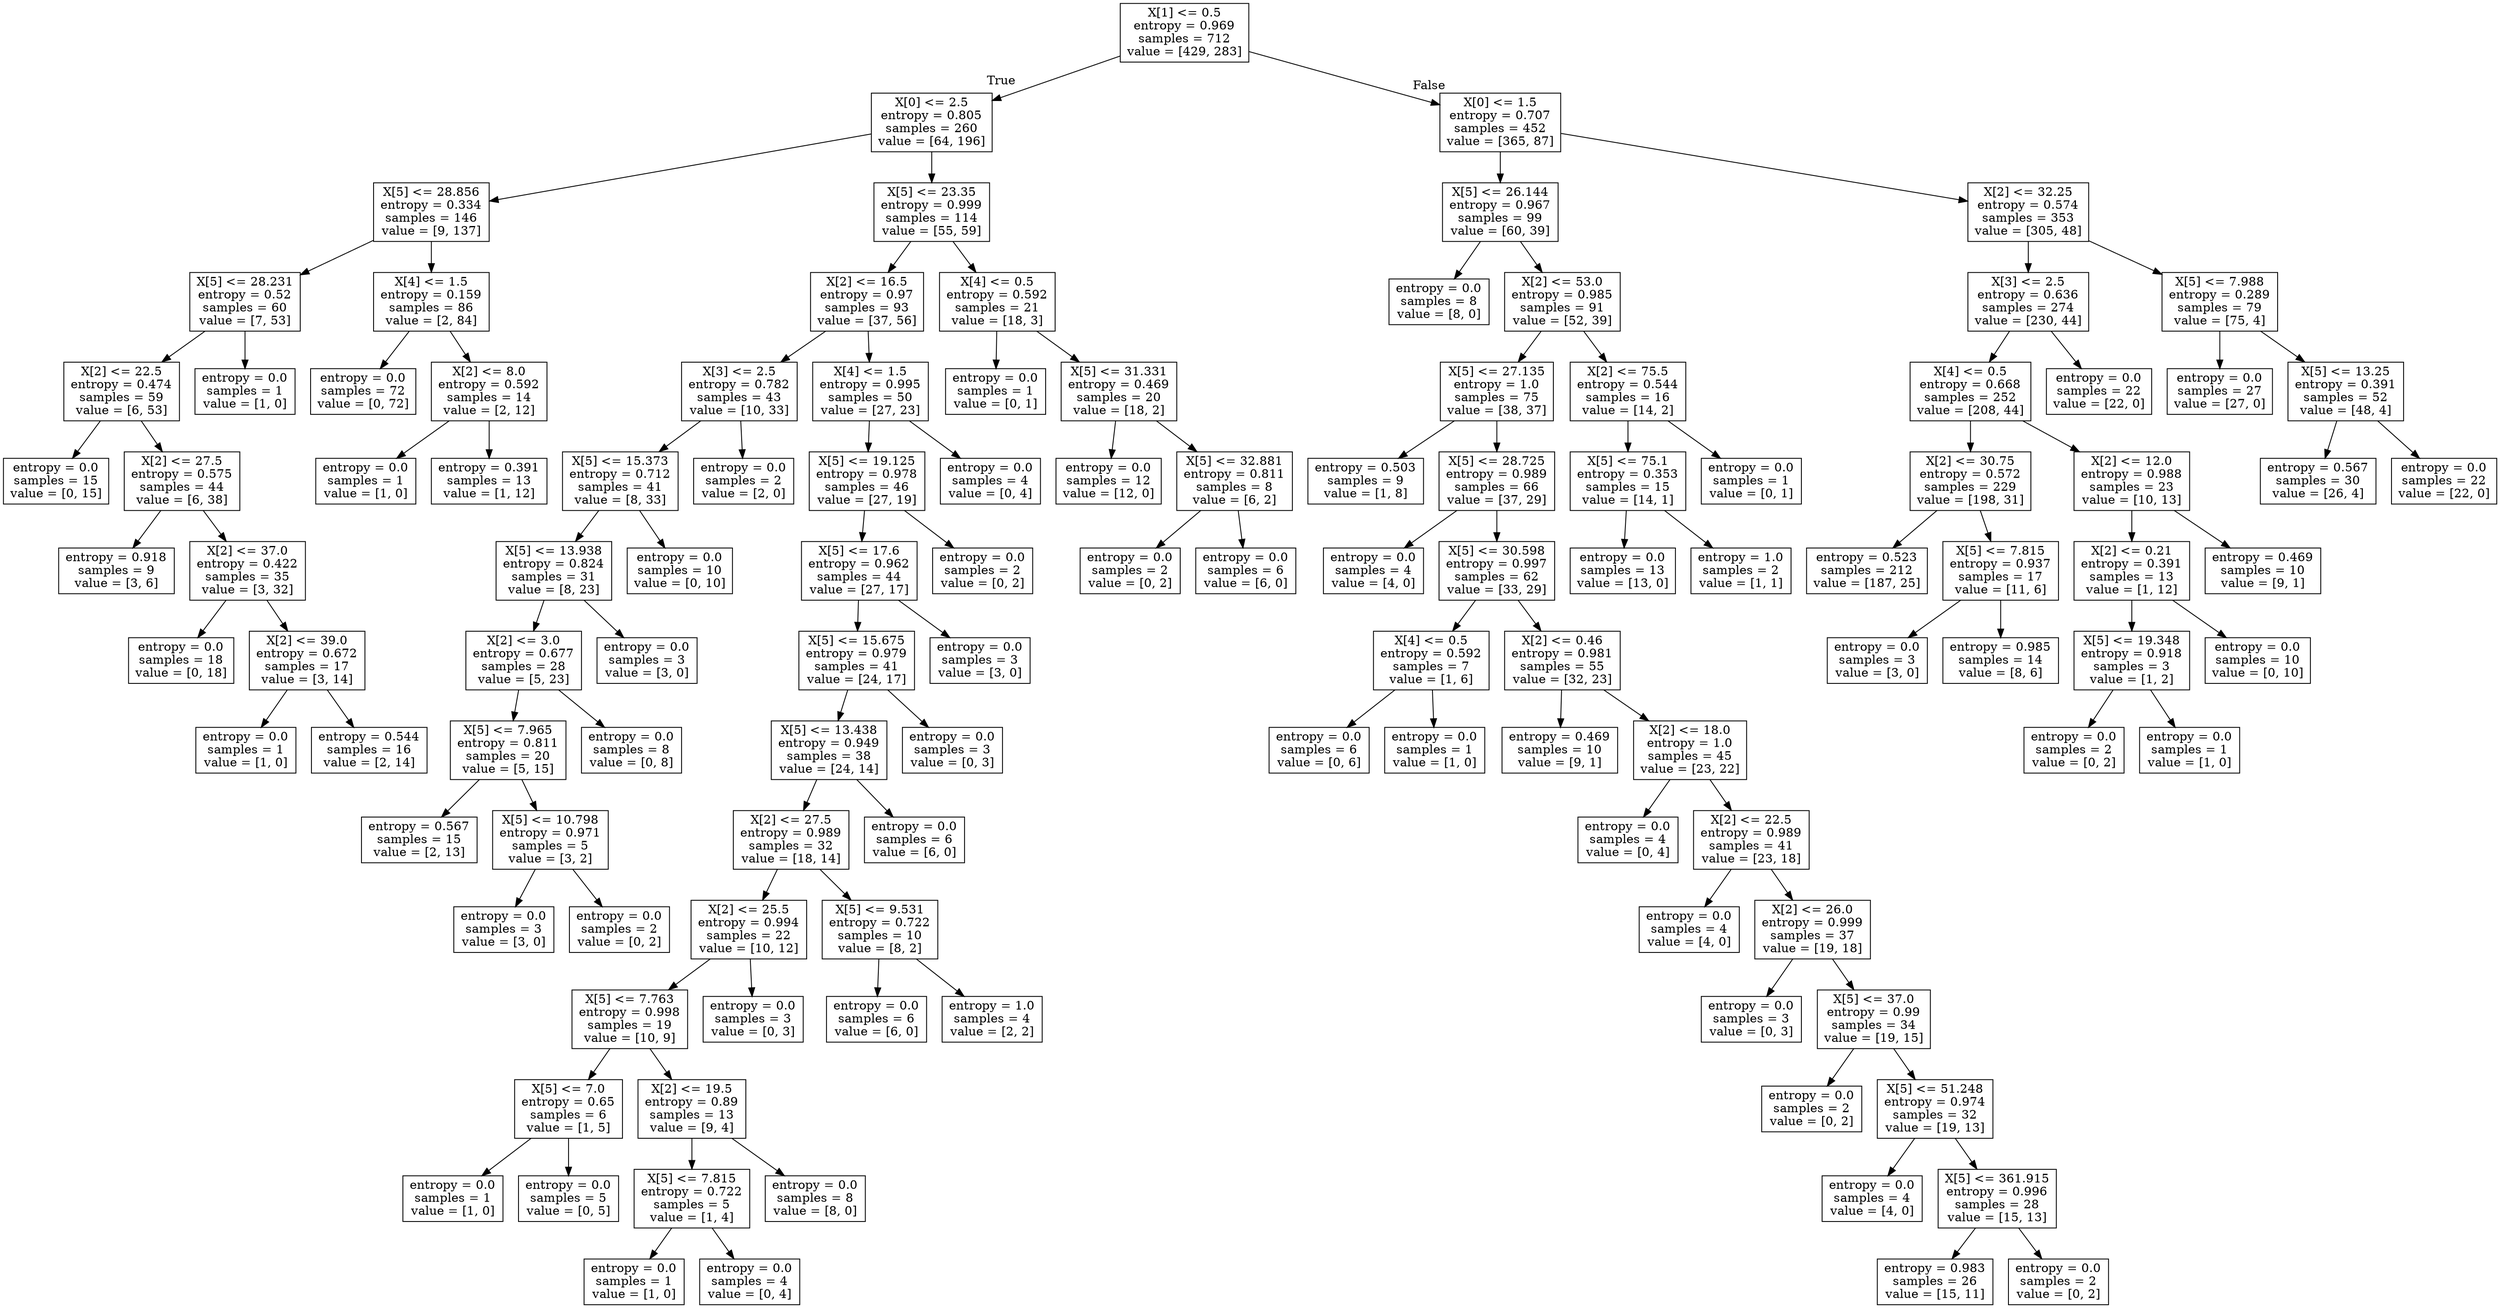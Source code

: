 digraph Tree {
node [shape=box] ;
0 [label="X[1] <= 0.5\nentropy = 0.969\nsamples = 712\nvalue = [429, 283]"] ;
1 [label="X[0] <= 2.5\nentropy = 0.805\nsamples = 260\nvalue = [64, 196]"] ;
0 -> 1 [labeldistance=2.5, labelangle=45, headlabel="True"] ;
2 [label="X[5] <= 28.856\nentropy = 0.334\nsamples = 146\nvalue = [9, 137]"] ;
1 -> 2 ;
3 [label="X[5] <= 28.231\nentropy = 0.52\nsamples = 60\nvalue = [7, 53]"] ;
2 -> 3 ;
4 [label="X[2] <= 22.5\nentropy = 0.474\nsamples = 59\nvalue = [6, 53]"] ;
3 -> 4 ;
5 [label="entropy = 0.0\nsamples = 15\nvalue = [0, 15]"] ;
4 -> 5 ;
6 [label="X[2] <= 27.5\nentropy = 0.575\nsamples = 44\nvalue = [6, 38]"] ;
4 -> 6 ;
7 [label="entropy = 0.918\nsamples = 9\nvalue = [3, 6]"] ;
6 -> 7 ;
8 [label="X[2] <= 37.0\nentropy = 0.422\nsamples = 35\nvalue = [3, 32]"] ;
6 -> 8 ;
9 [label="entropy = 0.0\nsamples = 18\nvalue = [0, 18]"] ;
8 -> 9 ;
10 [label="X[2] <= 39.0\nentropy = 0.672\nsamples = 17\nvalue = [3, 14]"] ;
8 -> 10 ;
11 [label="entropy = 0.0\nsamples = 1\nvalue = [1, 0]"] ;
10 -> 11 ;
12 [label="entropy = 0.544\nsamples = 16\nvalue = [2, 14]"] ;
10 -> 12 ;
13 [label="entropy = 0.0\nsamples = 1\nvalue = [1, 0]"] ;
3 -> 13 ;
14 [label="X[4] <= 1.5\nentropy = 0.159\nsamples = 86\nvalue = [2, 84]"] ;
2 -> 14 ;
15 [label="entropy = 0.0\nsamples = 72\nvalue = [0, 72]"] ;
14 -> 15 ;
16 [label="X[2] <= 8.0\nentropy = 0.592\nsamples = 14\nvalue = [2, 12]"] ;
14 -> 16 ;
17 [label="entropy = 0.0\nsamples = 1\nvalue = [1, 0]"] ;
16 -> 17 ;
18 [label="entropy = 0.391\nsamples = 13\nvalue = [1, 12]"] ;
16 -> 18 ;
19 [label="X[5] <= 23.35\nentropy = 0.999\nsamples = 114\nvalue = [55, 59]"] ;
1 -> 19 ;
20 [label="X[2] <= 16.5\nentropy = 0.97\nsamples = 93\nvalue = [37, 56]"] ;
19 -> 20 ;
21 [label="X[3] <= 2.5\nentropy = 0.782\nsamples = 43\nvalue = [10, 33]"] ;
20 -> 21 ;
22 [label="X[5] <= 15.373\nentropy = 0.712\nsamples = 41\nvalue = [8, 33]"] ;
21 -> 22 ;
23 [label="X[5] <= 13.938\nentropy = 0.824\nsamples = 31\nvalue = [8, 23]"] ;
22 -> 23 ;
24 [label="X[2] <= 3.0\nentropy = 0.677\nsamples = 28\nvalue = [5, 23]"] ;
23 -> 24 ;
25 [label="X[5] <= 7.965\nentropy = 0.811\nsamples = 20\nvalue = [5, 15]"] ;
24 -> 25 ;
26 [label="entropy = 0.567\nsamples = 15\nvalue = [2, 13]"] ;
25 -> 26 ;
27 [label="X[5] <= 10.798\nentropy = 0.971\nsamples = 5\nvalue = [3, 2]"] ;
25 -> 27 ;
28 [label="entropy = 0.0\nsamples = 3\nvalue = [3, 0]"] ;
27 -> 28 ;
29 [label="entropy = 0.0\nsamples = 2\nvalue = [0, 2]"] ;
27 -> 29 ;
30 [label="entropy = 0.0\nsamples = 8\nvalue = [0, 8]"] ;
24 -> 30 ;
31 [label="entropy = 0.0\nsamples = 3\nvalue = [3, 0]"] ;
23 -> 31 ;
32 [label="entropy = 0.0\nsamples = 10\nvalue = [0, 10]"] ;
22 -> 32 ;
33 [label="entropy = 0.0\nsamples = 2\nvalue = [2, 0]"] ;
21 -> 33 ;
34 [label="X[4] <= 1.5\nentropy = 0.995\nsamples = 50\nvalue = [27, 23]"] ;
20 -> 34 ;
35 [label="X[5] <= 19.125\nentropy = 0.978\nsamples = 46\nvalue = [27, 19]"] ;
34 -> 35 ;
36 [label="X[5] <= 17.6\nentropy = 0.962\nsamples = 44\nvalue = [27, 17]"] ;
35 -> 36 ;
37 [label="X[5] <= 15.675\nentropy = 0.979\nsamples = 41\nvalue = [24, 17]"] ;
36 -> 37 ;
38 [label="X[5] <= 13.438\nentropy = 0.949\nsamples = 38\nvalue = [24, 14]"] ;
37 -> 38 ;
39 [label="X[2] <= 27.5\nentropy = 0.989\nsamples = 32\nvalue = [18, 14]"] ;
38 -> 39 ;
40 [label="X[2] <= 25.5\nentropy = 0.994\nsamples = 22\nvalue = [10, 12]"] ;
39 -> 40 ;
41 [label="X[5] <= 7.763\nentropy = 0.998\nsamples = 19\nvalue = [10, 9]"] ;
40 -> 41 ;
42 [label="X[5] <= 7.0\nentropy = 0.65\nsamples = 6\nvalue = [1, 5]"] ;
41 -> 42 ;
43 [label="entropy = 0.0\nsamples = 1\nvalue = [1, 0]"] ;
42 -> 43 ;
44 [label="entropy = 0.0\nsamples = 5\nvalue = [0, 5]"] ;
42 -> 44 ;
45 [label="X[2] <= 19.5\nentropy = 0.89\nsamples = 13\nvalue = [9, 4]"] ;
41 -> 45 ;
46 [label="X[5] <= 7.815\nentropy = 0.722\nsamples = 5\nvalue = [1, 4]"] ;
45 -> 46 ;
47 [label="entropy = 0.0\nsamples = 1\nvalue = [1, 0]"] ;
46 -> 47 ;
48 [label="entropy = 0.0\nsamples = 4\nvalue = [0, 4]"] ;
46 -> 48 ;
49 [label="entropy = 0.0\nsamples = 8\nvalue = [8, 0]"] ;
45 -> 49 ;
50 [label="entropy = 0.0\nsamples = 3\nvalue = [0, 3]"] ;
40 -> 50 ;
51 [label="X[5] <= 9.531\nentropy = 0.722\nsamples = 10\nvalue = [8, 2]"] ;
39 -> 51 ;
52 [label="entropy = 0.0\nsamples = 6\nvalue = [6, 0]"] ;
51 -> 52 ;
53 [label="entropy = 1.0\nsamples = 4\nvalue = [2, 2]"] ;
51 -> 53 ;
54 [label="entropy = 0.0\nsamples = 6\nvalue = [6, 0]"] ;
38 -> 54 ;
55 [label="entropy = 0.0\nsamples = 3\nvalue = [0, 3]"] ;
37 -> 55 ;
56 [label="entropy = 0.0\nsamples = 3\nvalue = [3, 0]"] ;
36 -> 56 ;
57 [label="entropy = 0.0\nsamples = 2\nvalue = [0, 2]"] ;
35 -> 57 ;
58 [label="entropy = 0.0\nsamples = 4\nvalue = [0, 4]"] ;
34 -> 58 ;
59 [label="X[4] <= 0.5\nentropy = 0.592\nsamples = 21\nvalue = [18, 3]"] ;
19 -> 59 ;
60 [label="entropy = 0.0\nsamples = 1\nvalue = [0, 1]"] ;
59 -> 60 ;
61 [label="X[5] <= 31.331\nentropy = 0.469\nsamples = 20\nvalue = [18, 2]"] ;
59 -> 61 ;
62 [label="entropy = 0.0\nsamples = 12\nvalue = [12, 0]"] ;
61 -> 62 ;
63 [label="X[5] <= 32.881\nentropy = 0.811\nsamples = 8\nvalue = [6, 2]"] ;
61 -> 63 ;
64 [label="entropy = 0.0\nsamples = 2\nvalue = [0, 2]"] ;
63 -> 64 ;
65 [label="entropy = 0.0\nsamples = 6\nvalue = [6, 0]"] ;
63 -> 65 ;
66 [label="X[0] <= 1.5\nentropy = 0.707\nsamples = 452\nvalue = [365, 87]"] ;
0 -> 66 [labeldistance=2.5, labelangle=-45, headlabel="False"] ;
67 [label="X[5] <= 26.144\nentropy = 0.967\nsamples = 99\nvalue = [60, 39]"] ;
66 -> 67 ;
68 [label="entropy = 0.0\nsamples = 8\nvalue = [8, 0]"] ;
67 -> 68 ;
69 [label="X[2] <= 53.0\nentropy = 0.985\nsamples = 91\nvalue = [52, 39]"] ;
67 -> 69 ;
70 [label="X[5] <= 27.135\nentropy = 1.0\nsamples = 75\nvalue = [38, 37]"] ;
69 -> 70 ;
71 [label="entropy = 0.503\nsamples = 9\nvalue = [1, 8]"] ;
70 -> 71 ;
72 [label="X[5] <= 28.725\nentropy = 0.989\nsamples = 66\nvalue = [37, 29]"] ;
70 -> 72 ;
73 [label="entropy = 0.0\nsamples = 4\nvalue = [4, 0]"] ;
72 -> 73 ;
74 [label="X[5] <= 30.598\nentropy = 0.997\nsamples = 62\nvalue = [33, 29]"] ;
72 -> 74 ;
75 [label="X[4] <= 0.5\nentropy = 0.592\nsamples = 7\nvalue = [1, 6]"] ;
74 -> 75 ;
76 [label="entropy = 0.0\nsamples = 6\nvalue = [0, 6]"] ;
75 -> 76 ;
77 [label="entropy = 0.0\nsamples = 1\nvalue = [1, 0]"] ;
75 -> 77 ;
78 [label="X[2] <= 0.46\nentropy = 0.981\nsamples = 55\nvalue = [32, 23]"] ;
74 -> 78 ;
79 [label="entropy = 0.469\nsamples = 10\nvalue = [9, 1]"] ;
78 -> 79 ;
80 [label="X[2] <= 18.0\nentropy = 1.0\nsamples = 45\nvalue = [23, 22]"] ;
78 -> 80 ;
81 [label="entropy = 0.0\nsamples = 4\nvalue = [0, 4]"] ;
80 -> 81 ;
82 [label="X[2] <= 22.5\nentropy = 0.989\nsamples = 41\nvalue = [23, 18]"] ;
80 -> 82 ;
83 [label="entropy = 0.0\nsamples = 4\nvalue = [4, 0]"] ;
82 -> 83 ;
84 [label="X[2] <= 26.0\nentropy = 0.999\nsamples = 37\nvalue = [19, 18]"] ;
82 -> 84 ;
85 [label="entropy = 0.0\nsamples = 3\nvalue = [0, 3]"] ;
84 -> 85 ;
86 [label="X[5] <= 37.0\nentropy = 0.99\nsamples = 34\nvalue = [19, 15]"] ;
84 -> 86 ;
87 [label="entropy = 0.0\nsamples = 2\nvalue = [0, 2]"] ;
86 -> 87 ;
88 [label="X[5] <= 51.248\nentropy = 0.974\nsamples = 32\nvalue = [19, 13]"] ;
86 -> 88 ;
89 [label="entropy = 0.0\nsamples = 4\nvalue = [4, 0]"] ;
88 -> 89 ;
90 [label="X[5] <= 361.915\nentropy = 0.996\nsamples = 28\nvalue = [15, 13]"] ;
88 -> 90 ;
91 [label="entropy = 0.983\nsamples = 26\nvalue = [15, 11]"] ;
90 -> 91 ;
92 [label="entropy = 0.0\nsamples = 2\nvalue = [0, 2]"] ;
90 -> 92 ;
93 [label="X[2] <= 75.5\nentropy = 0.544\nsamples = 16\nvalue = [14, 2]"] ;
69 -> 93 ;
94 [label="X[5] <= 75.1\nentropy = 0.353\nsamples = 15\nvalue = [14, 1]"] ;
93 -> 94 ;
95 [label="entropy = 0.0\nsamples = 13\nvalue = [13, 0]"] ;
94 -> 95 ;
96 [label="entropy = 1.0\nsamples = 2\nvalue = [1, 1]"] ;
94 -> 96 ;
97 [label="entropy = 0.0\nsamples = 1\nvalue = [0, 1]"] ;
93 -> 97 ;
98 [label="X[2] <= 32.25\nentropy = 0.574\nsamples = 353\nvalue = [305, 48]"] ;
66 -> 98 ;
99 [label="X[3] <= 2.5\nentropy = 0.636\nsamples = 274\nvalue = [230, 44]"] ;
98 -> 99 ;
100 [label="X[4] <= 0.5\nentropy = 0.668\nsamples = 252\nvalue = [208, 44]"] ;
99 -> 100 ;
101 [label="X[2] <= 30.75\nentropy = 0.572\nsamples = 229\nvalue = [198, 31]"] ;
100 -> 101 ;
102 [label="entropy = 0.523\nsamples = 212\nvalue = [187, 25]"] ;
101 -> 102 ;
103 [label="X[5] <= 7.815\nentropy = 0.937\nsamples = 17\nvalue = [11, 6]"] ;
101 -> 103 ;
104 [label="entropy = 0.0\nsamples = 3\nvalue = [3, 0]"] ;
103 -> 104 ;
105 [label="entropy = 0.985\nsamples = 14\nvalue = [8, 6]"] ;
103 -> 105 ;
106 [label="X[2] <= 12.0\nentropy = 0.988\nsamples = 23\nvalue = [10, 13]"] ;
100 -> 106 ;
107 [label="X[2] <= 0.21\nentropy = 0.391\nsamples = 13\nvalue = [1, 12]"] ;
106 -> 107 ;
108 [label="X[5] <= 19.348\nentropy = 0.918\nsamples = 3\nvalue = [1, 2]"] ;
107 -> 108 ;
109 [label="entropy = 0.0\nsamples = 2\nvalue = [0, 2]"] ;
108 -> 109 ;
110 [label="entropy = 0.0\nsamples = 1\nvalue = [1, 0]"] ;
108 -> 110 ;
111 [label="entropy = 0.0\nsamples = 10\nvalue = [0, 10]"] ;
107 -> 111 ;
112 [label="entropy = 0.469\nsamples = 10\nvalue = [9, 1]"] ;
106 -> 112 ;
113 [label="entropy = 0.0\nsamples = 22\nvalue = [22, 0]"] ;
99 -> 113 ;
114 [label="X[5] <= 7.988\nentropy = 0.289\nsamples = 79\nvalue = [75, 4]"] ;
98 -> 114 ;
115 [label="entropy = 0.0\nsamples = 27\nvalue = [27, 0]"] ;
114 -> 115 ;
116 [label="X[5] <= 13.25\nentropy = 0.391\nsamples = 52\nvalue = [48, 4]"] ;
114 -> 116 ;
117 [label="entropy = 0.567\nsamples = 30\nvalue = [26, 4]"] ;
116 -> 117 ;
118 [label="entropy = 0.0\nsamples = 22\nvalue = [22, 0]"] ;
116 -> 118 ;
}
